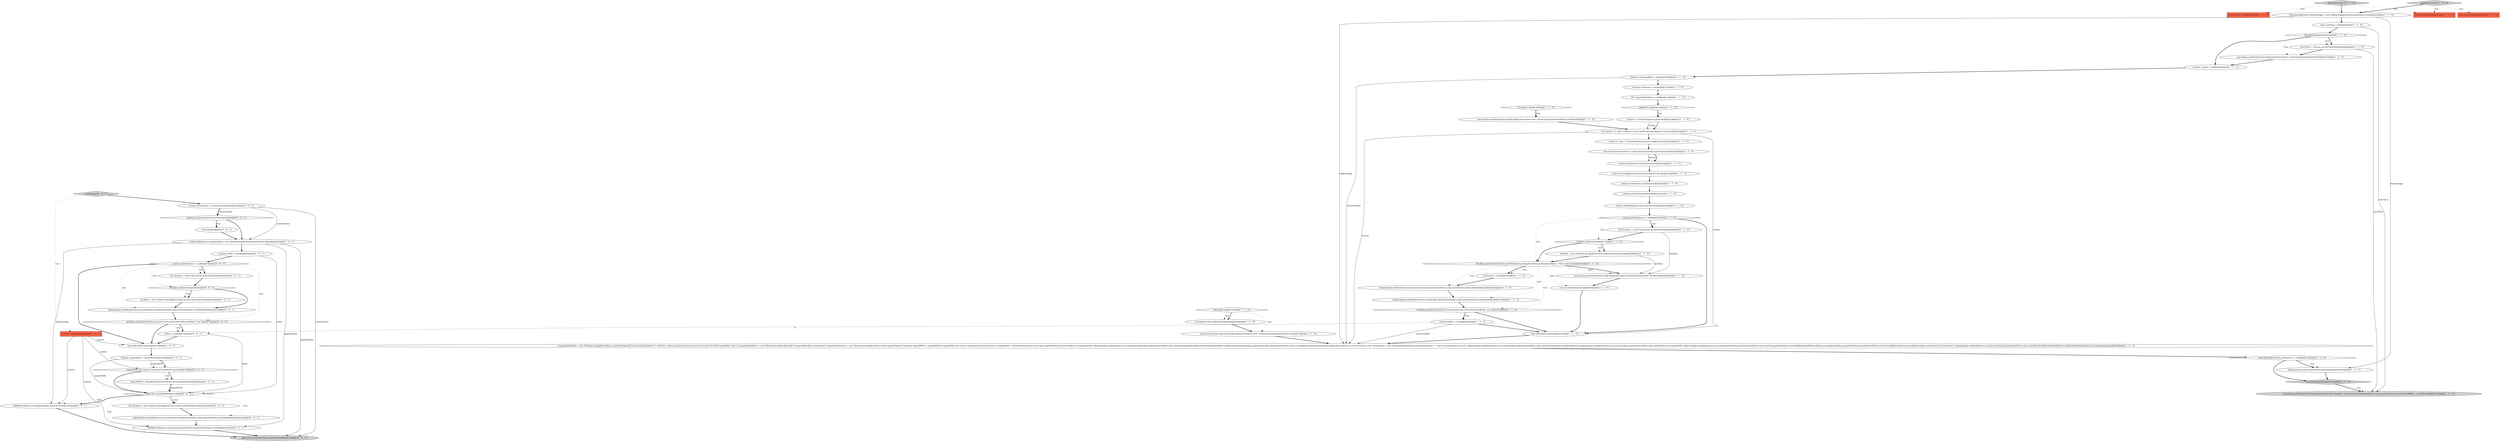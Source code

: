 digraph {
48 [style = filled, label = "isWar && unpackWAR@@@22@@@['0', '0', '1']", fillcolor = white, shape = diamond image = "AAA0AAABBB3BBB"];
12 [style = filled, label = "context.setWebappVersion(cn.getVersion())@@@34@@@['1', '1', '0']", fillcolor = white, shape = ellipse image = "AAA0AAABBB1BBB"];
20 [style = filled, label = "deployedApp.redeployResources.put(docBase.getAbsolutePath(),Long.valueOf(docBase.lastModified()))@@@43@@@['1', '1', '0']", fillcolor = white, shape = ellipse image = "AAA0AAABBB1BBB"];
62 [style = filled, label = "isWar = true@@@14@@@['0', '0', '1']", fillcolor = white, shape = ellipse image = "AAA0AAABBB3BBB"];
13 [style = filled, label = "boolean isExternalWar = false@@@10@@@['1', '1', '0']", fillcolor = white, shape = ellipse image = "AAA0AAABBB1BBB"];
67 [style = filled, label = "DeployedApplication deployedApp = new DeployedApplication(contextName,false)@@@5@@@['0', '0', '1']", fillcolor = white, shape = ellipse image = "AAA0AAABBB3BBB"];
4 [style = filled, label = "context.setConfigFile(contextXml.toURI().toURL())@@@31@@@['1', '1', '0']", fillcolor = white, shape = ellipse image = "AAA0AAABBB1BBB"];
27 [style = filled, label = "ExceptionUtils.handleThrowable(t)@@@56@@@['1', '1', '0']", fillcolor = white, shape = ellipse image = "AAA0AAABBB1BBB"];
23 [style = filled, label = "log.warn(sm.getString(\"hostConfig.deployDescriptor.localDocBaseSpecified\",docBase))@@@49@@@['1', '1', '0']", fillcolor = white, shape = ellipse image = "AAA0AAABBB1BBB"];
70 [style = filled, label = "manageApp['0', '0', '1']", fillcolor = lightgray, shape = diamond image = "AAA0AAABBB3BBB"];
5 [style = filled, label = "File contextXml@@@2@@@['1', '0', '0']", fillcolor = tomato, shape = box image = "AAA0AAABBB1BBB"];
41 [style = filled, label = "File contextXml@@@2@@@['1', '1', '0']", fillcolor = tomato, shape = box image = "AAA0AAABBB1BBB"];
29 [style = filled, label = "isExternal = true@@@41@@@['1', '1', '0']", fillcolor = white, shape = ellipse image = "AAA0AAABBB1BBB"];
8 [style = filled, label = "{expandedDocBase = new File(host.getAppBaseFile(),cn.getBaseName())if (context.getDocBase() != null && !context.getDocBase().toLowerCase(Locale.ENGLISH).endsWith(\".war\")) {expandedDocBase = new File(context.getDocBase())if (!expandedDocBase.isAbsolute()) {expandedDocBase = new File(host.getAppBaseFile(),context.getDocBase())}}boolean unpackWAR = unpackWARsif (unpackWAR && context instanceof StandardContext) {unpackWAR = ((StandardContext)context).getUnpackWAR()}if (isExternalWar) {if (unpackWAR) {deployedApp.redeployResources.put(expandedDocBase.getAbsolutePath(),Long.valueOf(expandedDocBase.lastModified()))addWatchedResources(deployedApp,expandedDocBase.getAbsolutePath(),context)}{addWatchedResources(deployedApp,null,context)}}{if (!isExternal) {File warDocBase = new File(expandedDocBase.getAbsolutePath() + \".war\")if (warDocBase.exists()) {deployedApp.redeployResources.put(warDocBase.getAbsolutePath(),Long.valueOf(warDocBase.lastModified()))}{deployedApp.redeployResources.put(warDocBase.getAbsolutePath(),Long.valueOf(0))}}if (unpackWAR) {deployedApp.redeployResources.put(expandedDocBase.getAbsolutePath(),Long.valueOf(expandedDocBase.lastModified()))addWatchedResources(deployedApp,expandedDocBase.getAbsolutePath(),context)}{addWatchedResources(deployedApp,null,context)}if (!isExternal) {deployedApp.redeployResources.put(contextXml.getAbsolutePath(),Long.valueOf(contextXml.lastModified()))}}addGlobalRedeployResources(deployedApp)}@@@59@@@['1', '1', '0']", fillcolor = white, shape = ellipse image = "AAA0AAABBB1BBB"];
50 [style = filled, label = "!docBase.isAbsolute()@@@9@@@['0', '0', '1']", fillcolor = white, shape = diamond image = "AAA0AAABBB3BBB"];
36 [style = filled, label = "{if (context == null) {context = new FailedContext()}digester.reset()}@@@21@@@['1', '1', '0']", fillcolor = white, shape = ellipse image = "AAA0AAABBB1BBB"];
51 [style = filled, label = "deployedApp.redeployResources.put(docBase.getAbsolutePath(),Long.valueOf(docBase.lastModified()))@@@12@@@['0', '0', '1']", fillcolor = white, shape = ellipse image = "AAA0AAABBB3BBB"];
56 [style = filled, label = "String contextName = context.getName()@@@3@@@['0', '0', '1']", fillcolor = white, shape = ellipse image = "AAA0AAABBB3BBB"];
15 [style = filled, label = "File docBase = new File(context.getDocBase())@@@36@@@['1', '1', '0']", fillcolor = white, shape = ellipse image = "AAA0AAABBB1BBB"];
57 [style = filled, label = "File docBase = new File(context.getDocBase())@@@8@@@['0', '0', '1']", fillcolor = white, shape = ellipse image = "AAA0AAABBB3BBB"];
63 [style = filled, label = "addWatchedResources(deployedApp,docBase.getAbsolutePath(),context)@@@25@@@['0', '0', '1']", fillcolor = white, shape = ellipse image = "AAA0AAABBB3BBB"];
66 [style = filled, label = "deployed.containsKey(contextName)@@@4@@@['0', '0', '1']", fillcolor = white, shape = diamond image = "AAA0AAABBB3BBB"];
7 [style = filled, label = "LifecycleListener listener = (LifecycleListener)clazz.newInstance()@@@29@@@['1', '1', '0']", fillcolor = white, shape = ellipse image = "AAA0AAABBB1BBB"];
9 [style = filled, label = "log.isInfoEnabled()@@@106@@@['1', '1', '0']", fillcolor = lightgray, shape = diamond image = "AAA0AAABBB1BBB"];
54 [style = filled, label = "File docBase = new File(host.getAppBaseFile(),context.getBaseName())@@@23@@@['0', '0', '1']", fillcolor = white, shape = ellipse image = "AAA0AAABBB3BBB"];
55 [style = filled, label = "deployedApp.redeployResources.put(docBase.getAbsolutePath(),Long.valueOf(docBase.lastModified()))@@@24@@@['0', '0', '1']", fillcolor = white, shape = ellipse image = "AAA0AAABBB3BBB"];
25 [style = filled, label = "startTime = System.currentTimeMillis()@@@6@@@['1', '1', '0']", fillcolor = white, shape = ellipse image = "AAA0AAABBB1BBB"];
68 [style = filled, label = "host.addChild(context)@@@17@@@['0', '0', '1']", fillcolor = white, shape = ellipse image = "AAA0AAABBB3BBB"];
59 [style = filled, label = "Context context@@@2@@@['0', '0', '1']", fillcolor = tomato, shape = box image = "AAA0AAABBB3BBB"];
34 [style = filled, label = "deployedApp.redeployResources.put(contextXml.getAbsolutePath(),Long.valueOf(contextXml.lastModified()))@@@42@@@['1', '1', '0']", fillcolor = white, shape = ellipse image = "AAA0AAABBB1BBB"];
49 [style = filled, label = "unpackWAR = ((StandardContext)context).getUnpackWAR()@@@20@@@['0', '0', '1']", fillcolor = white, shape = ellipse image = "AAA0AAABBB3BBB"];
19 [style = filled, label = "log.isInfoEnabled()@@@5@@@['1', '1', '0']", fillcolor = white, shape = diamond image = "AAA0AAABBB1BBB"];
40 [style = filled, label = "log.error(sm.getString(\"hostConfig.deployDescriptor.error\",contextXml.getAbsolutePath()),t)@@@57@@@['1', '1', '0']", fillcolor = white, shape = ellipse image = "AAA0AAABBB1BBB"];
46 [style = filled, label = "ContextName cn@@@2@@@['0', '1', '0']", fillcolor = tomato, shape = box image = "AAA0AAABBB2BBB"];
14 [style = filled, label = "log.info(sm.getString(\"hostConfig.deployDescriptor\",contextXml.getAbsolutePath()))@@@7@@@['1', '1', '0']", fillcolor = white, shape = ellipse image = "AAA0AAABBB1BBB"];
38 [style = filled, label = "Context context = null@@@9@@@['1', '1', '0']", fillcolor = white, shape = ellipse image = "AAA0AAABBB1BBB"];
3 [style = filled, label = "context.setName(cn.getName())@@@32@@@['1', '1', '0']", fillcolor = white, shape = ellipse image = "AAA0AAABBB1BBB"];
31 [style = filled, label = "log.error(sm.getString(\"hostConfig.deployDescriptor.error\",contextXml.getAbsolutePath()),e)@@@19@@@['1', '1', '0']", fillcolor = white, shape = ellipse image = "AAA0AAABBB1BBB"];
33 [style = filled, label = "context.addLifecycleListener(listener)@@@30@@@['1', '1', '0']", fillcolor = white, shape = ellipse image = "AAA0AAABBB1BBB"];
45 [style = filled, label = "deployDescriptor['0', '1', '0']", fillcolor = lightgray, shape = diamond image = "AAA0AAABBB2BBB"];
60 [style = filled, label = "context.getDocBase() != null@@@7@@@['0', '0', '1']", fillcolor = white, shape = diamond image = "AAA0AAABBB3BBB"];
21 [style = filled, label = "!docBase.isAbsolute()@@@37@@@['1', '1', '0']", fillcolor = white, shape = diamond image = "AAA0AAABBB1BBB"];
1 [style = filled, label = "deployDescriptor['1', '0', '0']", fillcolor = lightgray, shape = diamond image = "AAA0AAABBB1BBB"];
16 [style = filled, label = "docBase = new File(host.getAppBaseFile(),context.getDocBase())@@@38@@@['1', '1', '0']", fillcolor = white, shape = ellipse image = "AAA0AAABBB1BBB"];
32 [style = filled, label = "context.setPath(cn.getPath())@@@33@@@['1', '1', '0']", fillcolor = white, shape = ellipse image = "AAA0AAABBB1BBB"];
64 [style = filled, label = "return@@@4@@@['0', '0', '1']", fillcolor = white, shape = ellipse image = "AAA0AAABBB3BBB"];
44 [style = filled, label = "DeployedApplication deployedApp = new DeployedApplication(cn.getName(),true)@@@3@@@['1', '1', '0']", fillcolor = white, shape = ellipse image = "AAA0AAABBB1BBB"];
24 [style = filled, label = "isExternalWar = true@@@45@@@['1', '1', '0']", fillcolor = white, shape = ellipse image = "AAA0AAABBB1BBB"];
17 [style = filled, label = "Throwable t@@@55@@@['1', '1', '0']", fillcolor = white, shape = diamond image = "AAA0AAABBB1BBB"];
22 [style = filled, label = "!docBase.getCanonicalPath().startsWith(host.getAppBaseFile().getAbsolutePath() + File.separator)@@@40@@@['1', '1', '0']", fillcolor = white, shape = diamond image = "AAA0AAABBB1BBB"];
2 [style = filled, label = "log.info(sm.getString(\"hostConfig.deployDescriptor.finished\",contextXml.getAbsolutePath(),Long.valueOf(System.currentTimeMillis() - startTime)))@@@107@@@['1', '1', '0']", fillcolor = lightgray, shape = ellipse image = "AAA0AAABBB1BBB"];
43 [style = filled, label = "context.getDocBase() != null@@@35@@@['1', '1', '0']", fillcolor = white, shape = diamond image = "AAA0AAABBB1BBB"];
69 [style = filled, label = "boolean unpackWAR = unpackWARs@@@18@@@['0', '0', '1']", fillcolor = white, shape = ellipse image = "AAA0AAABBB3BBB"];
65 [style = filled, label = "boolean isWar = false@@@6@@@['0', '0', '1']", fillcolor = white, shape = ellipse image = "AAA0AAABBB3BBB"];
10 [style = filled, label = "deployed.put(context.getName(),deployedApp)@@@104@@@['1', '1', '0']", fillcolor = white, shape = ellipse image = "AAA0AAABBB1BBB"];
37 [style = filled, label = "Class<?> clazz = Class.forName(host.getConfigClass())@@@28@@@['1', '1', '0']", fillcolor = white, shape = ellipse image = "AAA0AAABBB1BBB"];
11 [style = filled, label = "Exception e@@@18@@@['1', '1', '0']", fillcolor = white, shape = diamond image = "AAA0AAABBB1BBB"];
52 [style = filled, label = "docBase.getAbsolutePath().toLowerCase(Locale.ENGLISH).endsWith(\".war\")@@@13@@@['0', '0', '1']", fillcolor = white, shape = diamond image = "AAA0AAABBB3BBB"];
61 [style = filled, label = "unpackWAR && context instanceof StandardContext@@@19@@@['0', '0', '1']", fillcolor = white, shape = diamond image = "AAA0AAABBB3BBB"];
53 [style = filled, label = "docBase = new File(host.getAppBaseFile(),context.getDocBase())@@@10@@@['0', '0', '1']", fillcolor = white, shape = ellipse image = "AAA0AAABBB3BBB"];
39 [style = filled, label = "docBase.getAbsolutePath().toLowerCase(Locale.ENGLISH).endsWith(\".war\")@@@44@@@['1', '1', '0']", fillcolor = white, shape = diamond image = "AAA0AAABBB1BBB"];
42 [style = filled, label = "boolean isExternal = false@@@11@@@['1', '1', '0']", fillcolor = white, shape = ellipse image = "AAA0AAABBB1BBB"];
18 [style = filled, label = "context.setDocBase(null)@@@50@@@['1', '1', '0']", fillcolor = white, shape = ellipse image = "AAA0AAABBB1BBB"];
30 [style = filled, label = "long startTime = 0@@@4@@@['1', '1', '0']", fillcolor = white, shape = ellipse image = "AAA0AAABBB1BBB"];
28 [style = filled, label = "digesterLock@@@14@@@['1', '1', '0']", fillcolor = white, shape = diamond image = "AAA0AAABBB1BBB"];
26 [style = filled, label = "context = (Context)digester.parse(fis)@@@16@@@['1', '1', '0']", fillcolor = white, shape = ellipse image = "AAA0AAABBB1BBB"];
47 [style = filled, label = "addWatchedResources(deployedApp,null,context)@@@28@@@['0', '0', '1']", fillcolor = white, shape = ellipse image = "AAA0AAABBB3BBB"];
35 [style = filled, label = "File expandedDocBase = null@@@12@@@['1', '1', '0']", fillcolor = white, shape = ellipse image = "AAA0AAABBB1BBB"];
58 [style = filled, label = "deployed.put(contextName,deployedApp)@@@30@@@['0', '0', '1']", fillcolor = lightgray, shape = ellipse image = "AAA0AAABBB3BBB"];
6 [style = filled, label = "host.addChild(context)@@@53@@@['1', '1', '0']", fillcolor = white, shape = ellipse image = "AAA0AAABBB1BBB"];
0 [style = filled, label = "host.findChild(context.getName()) != null@@@103@@@['1', '1', '0']", fillcolor = white, shape = diamond image = "AAA0AAABBB1BBB"];
0->10 [style = dotted, label="true"];
13->42 [style = bold, label=""];
22->29 [style = bold, label=""];
69->48 [style = solid, label="unpackWAR"];
37->7 [style = bold, label=""];
61->48 [style = bold, label=""];
13->8 [style = solid, label="isExternalWar"];
16->23 [style = solid, label="docBase"];
22->39 [style = dotted, label="true"];
33->4 [style = bold, label=""];
21->22 [style = bold, label=""];
28->26 [style = bold, label=""];
60->57 [style = dotted, label="true"];
66->67 [style = bold, label=""];
22->20 [style = dotted, label="true"];
50->53 [style = dotted, label="true"];
51->52 [style = bold, label=""];
19->38 [style = bold, label=""];
50->51 [style = bold, label=""];
44->10 [style = solid, label="deployedApp"];
67->63 [style = solid, label="deployedApp"];
34->20 [style = bold, label=""];
6->8 [style = bold, label=""];
66->64 [style = dotted, label="true"];
36->8 [style = solid, label="context"];
39->24 [style = bold, label=""];
56->58 [style = solid, label="contextName"];
50->53 [style = bold, label=""];
1->5 [style = dotted, label="true"];
43->21 [style = dotted, label="true"];
44->30 [style = bold, label=""];
49->48 [style = solid, label="unpackWAR"];
15->23 [style = solid, label="docBase"];
42->35 [style = bold, label=""];
31->36 [style = bold, label=""];
60->51 [style = dotted, label="true"];
48->63 [style = dotted, label="true"];
4->3 [style = bold, label=""];
44->8 [style = solid, label="deployedApp"];
43->6 [style = bold, label=""];
17->27 [style = bold, label=""];
26->36 [style = bold, label=""];
40->8 [style = bold, label=""];
11->31 [style = bold, label=""];
28->26 [style = dotted, label="true"];
17->40 [style = dotted, label="true"];
48->54 [style = bold, label=""];
25->14 [style = bold, label=""];
52->68 [style = bold, label=""];
15->21 [style = bold, label=""];
62->48 [style = solid, label="isWar"];
48->55 [style = dotted, label="true"];
35->28 [style = bold, label=""];
43->15 [style = bold, label=""];
65->48 [style = solid, label="isWar"];
22->29 [style = dotted, label="true"];
53->51 [style = bold, label=""];
20->39 [style = bold, label=""];
1->44 [style = bold, label=""];
60->57 [style = bold, label=""];
7->33 [style = solid, label="listener"];
23->18 [style = bold, label=""];
24->8 [style = solid, label="isExternalWar"];
67->47 [style = solid, label="deployedApp"];
67->58 [style = solid, label="deployedApp"];
30->2 [style = solid, label="startTime"];
59->63 [style = solid, label="context"];
69->61 [style = bold, label=""];
18->6 [style = bold, label=""];
57->50 [style = bold, label=""];
22->18 [style = dotted, label="false"];
64->67 [style = bold, label=""];
39->24 [style = dotted, label="true"];
43->22 [style = dotted, label="true"];
61->49 [style = bold, label=""];
60->50 [style = dotted, label="true"];
7->33 [style = bold, label=""];
45->44 [style = bold, label=""];
68->69 [style = bold, label=""];
52->62 [style = bold, label=""];
48->47 [style = bold, label=""];
48->54 [style = dotted, label="true"];
39->6 [style = bold, label=""];
8->0 [style = bold, label=""];
67->65 [style = bold, label=""];
45->41 [style = dotted, label="true"];
59->47 [style = solid, label="context"];
21->16 [style = bold, label=""];
25->2 [style = solid, label="startTime"];
66->64 [style = bold, label=""];
16->22 [style = bold, label=""];
59->61 [style = solid, label="context"];
38->13 [style = bold, label=""];
55->63 [style = bold, label=""];
19->25 [style = bold, label=""];
69->61 [style = solid, label="unpackWAR"];
70->56 [style = bold, label=""];
19->25 [style = dotted, label="true"];
24->62 [style = dashed, label="0"];
49->48 [style = bold, label=""];
24->6 [style = bold, label=""];
21->16 [style = dotted, label="true"];
63->58 [style = bold, label=""];
47->58 [style = bold, label=""];
56->67 [style = solid, label="contextName"];
52->62 [style = dotted, label="true"];
56->66 [style = solid, label="contextName"];
70->59 [style = dotted, label="true"];
14->38 [style = bold, label=""];
54->55 [style = bold, label=""];
32->12 [style = bold, label=""];
43->15 [style = dotted, label="true"];
36->37 [style = bold, label=""];
60->68 [style = bold, label=""];
36->6 [style = solid, label="context"];
10->9 [style = bold, label=""];
0->9 [style = bold, label=""];
9->2 [style = bold, label=""];
1->41 [style = dotted, label="true"];
19->14 [style = dotted, label="true"];
3->32 [style = bold, label=""];
9->2 [style = dotted, label="true"];
56->66 [style = bold, label=""];
11->31 [style = dotted, label="true"];
0->10 [style = bold, label=""];
26->36 [style = solid, label="context"];
27->40 [style = bold, label=""];
29->34 [style = bold, label=""];
59->68 [style = solid, label="context"];
60->52 [style = dotted, label="true"];
22->34 [style = dotted, label="true"];
17->27 [style = dotted, label="true"];
22->23 [style = dotted, label="false"];
65->60 [style = bold, label=""];
61->49 [style = dotted, label="true"];
12->43 [style = bold, label=""];
22->23 [style = bold, label=""];
48->47 [style = dotted, label="false"];
45->46 [style = dotted, label="true"];
30->19 [style = bold, label=""];
62->68 [style = bold, label=""];
}
